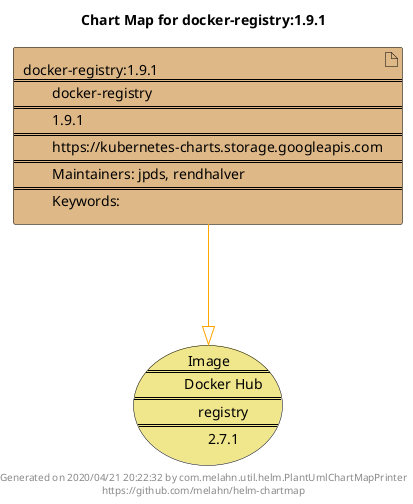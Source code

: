 @startuml
skinparam linetype ortho
skinparam backgroundColor white
skinparam usecaseBorderColor black
skinparam usecaseArrowColor LightSlateGray
skinparam artifactBorderColor black
skinparam artifactArrowColor LightSlateGray

title Chart Map for docker-registry:1.9.1

'There is one referenced Helm Chart
artifact "docker-registry:1.9.1\n====\n\tdocker-registry\n====\n\t1.9.1\n====\n\thttps://kubernetes-charts.storage.googleapis.com\n====\n\tMaintainers: jpds, rendhalver\n====\n\tKeywords: " as docker_registry_1_9_1 #BurlyWood

'There is one referenced Docker Image
usecase "Image\n====\n\tDocker Hub\n====\n\tregistry\n====\n\t2.7.1" as registry_2_7_1 #Khaki

'Chart Dependencies
docker_registry_1_9_1--[#orange]-|>registry_2_7_1

center footer Generated on 2020/04/21 20:22:32 by com.melahn.util.helm.PlantUmlChartMapPrinter\nhttps://github.com/melahn/helm-chartmap
@enduml
